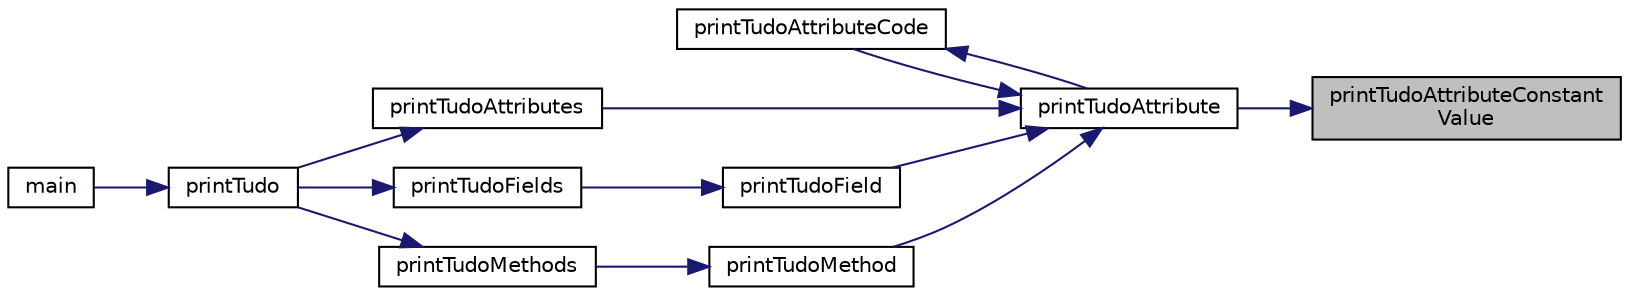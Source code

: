 digraph "printTudoAttributeConstantValue"
{
 // LATEX_PDF_SIZE
  edge [fontname="Helvetica",fontsize="10",labelfontname="Helvetica",labelfontsize="10"];
  node [fontname="Helvetica",fontsize="10",shape=record];
  rankdir="RL";
  Node1 [label="printTudoAttributeConstant\lValue",height=0.2,width=0.4,color="black", fillcolor="grey75", style="filled", fontcolor="black",tooltip=" "];
  Node1 -> Node2 [dir="back",color="midnightblue",fontsize="10",style="solid",fontname="Helvetica"];
  Node2 [label="printTudoAttribute",height=0.2,width=0.4,color="black", fillcolor="white", style="filled",URL="$_print_tudo_8cpp.html#a811ce9d29fdfcee18bc97ed51288a20e",tooltip=" "];
  Node2 -> Node3 [dir="back",color="midnightblue",fontsize="10",style="solid",fontname="Helvetica"];
  Node3 [label="printTudoAttributeCode",height=0.2,width=0.4,color="black", fillcolor="white", style="filled",URL="$_print_tudo_8cpp.html#a127513c6d27c1f7e5b1e2b23a4698fc6",tooltip=" "];
  Node3 -> Node2 [dir="back",color="midnightblue",fontsize="10",style="solid",fontname="Helvetica"];
  Node2 -> Node4 [dir="back",color="midnightblue",fontsize="10",style="solid",fontname="Helvetica"];
  Node4 [label="printTudoAttributes",height=0.2,width=0.4,color="black", fillcolor="white", style="filled",URL="$_print_tudo_8cpp.html#a047220267306c94d9570ef5494b9f989",tooltip=" "];
  Node4 -> Node5 [dir="back",color="midnightblue",fontsize="10",style="solid",fontname="Helvetica"];
  Node5 [label="printTudo",height=0.2,width=0.4,color="black", fillcolor="white", style="filled",URL="$_print_tudo_8cpp.html#a3123949b31d0b98f5cb30fb418610232",tooltip=" "];
  Node5 -> Node6 [dir="back",color="midnightblue",fontsize="10",style="solid",fontname="Helvetica"];
  Node6 [label="main",height=0.2,width=0.4,color="black", fillcolor="white", style="filled",URL="$main_8cpp.html#a0ddf1224851353fc92bfbff6f499fa97",tooltip=" "];
  Node2 -> Node7 [dir="back",color="midnightblue",fontsize="10",style="solid",fontname="Helvetica"];
  Node7 [label="printTudoField",height=0.2,width=0.4,color="black", fillcolor="white", style="filled",URL="$_print_tudo_8cpp.html#a56df304175fbb57e8365d89a8aa92c32",tooltip=" "];
  Node7 -> Node8 [dir="back",color="midnightblue",fontsize="10",style="solid",fontname="Helvetica"];
  Node8 [label="printTudoFields",height=0.2,width=0.4,color="black", fillcolor="white", style="filled",URL="$_print_tudo_8cpp.html#a9e9b15e7193f58965dd914a831e53be1",tooltip=" "];
  Node8 -> Node5 [dir="back",color="midnightblue",fontsize="10",style="solid",fontname="Helvetica"];
  Node2 -> Node9 [dir="back",color="midnightblue",fontsize="10",style="solid",fontname="Helvetica"];
  Node9 [label="printTudoMethod",height=0.2,width=0.4,color="black", fillcolor="white", style="filled",URL="$_print_tudo_8cpp.html#aca33f9f66fd0cfecd1218ab919d4765a",tooltip=" "];
  Node9 -> Node10 [dir="back",color="midnightblue",fontsize="10",style="solid",fontname="Helvetica"];
  Node10 [label="printTudoMethods",height=0.2,width=0.4,color="black", fillcolor="white", style="filled",URL="$_print_tudo_8cpp.html#a8cac85539d7cd706247d89c0f75d7696",tooltip=" "];
  Node10 -> Node5 [dir="back",color="midnightblue",fontsize="10",style="solid",fontname="Helvetica"];
}

